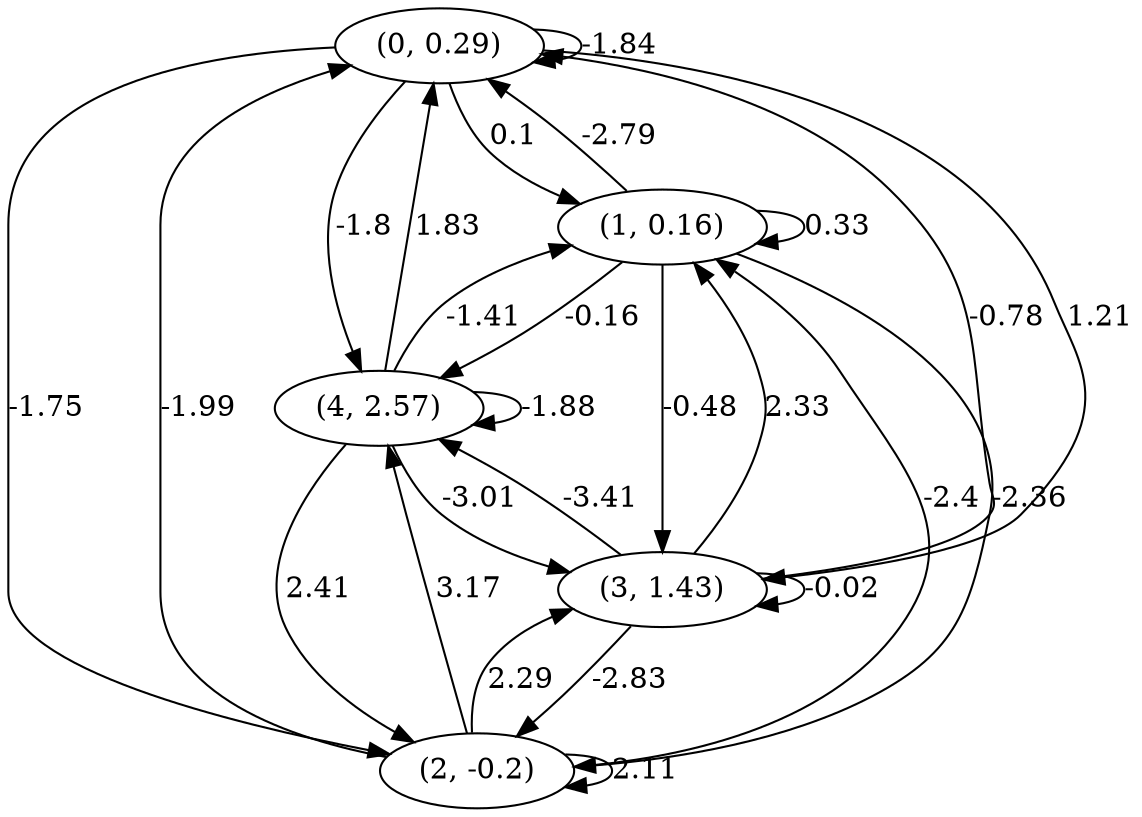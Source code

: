 digraph {
    0 [ label = "(0, 0.29)" ]
    1 [ label = "(1, 0.16)" ]
    2 [ label = "(2, -0.2)" ]
    3 [ label = "(3, 1.43)" ]
    4 [ label = "(4, 2.57)" ]
    0 -> 0 [ label = "-1.84" ]
    1 -> 1 [ label = "0.33" ]
    2 -> 2 [ label = "2.11" ]
    3 -> 3 [ label = "-0.02" ]
    4 -> 4 [ label = "-1.88" ]
    1 -> 0 [ label = "-2.79" ]
    2 -> 0 [ label = "-1.99" ]
    3 -> 0 [ label = "-0.78" ]
    4 -> 0 [ label = "1.83" ]
    0 -> 1 [ label = "0.1" ]
    2 -> 1 [ label = "-2.4" ]
    3 -> 1 [ label = "2.33" ]
    4 -> 1 [ label = "-1.41" ]
    0 -> 2 [ label = "-1.75" ]
    1 -> 2 [ label = "-2.36" ]
    3 -> 2 [ label = "-2.83" ]
    4 -> 2 [ label = "2.41" ]
    0 -> 3 [ label = "1.21" ]
    1 -> 3 [ label = "-0.48" ]
    2 -> 3 [ label = "2.29" ]
    4 -> 3 [ label = "-3.01" ]
    0 -> 4 [ label = "-1.8" ]
    1 -> 4 [ label = "-0.16" ]
    2 -> 4 [ label = "3.17" ]
    3 -> 4 [ label = "-3.41" ]
}

